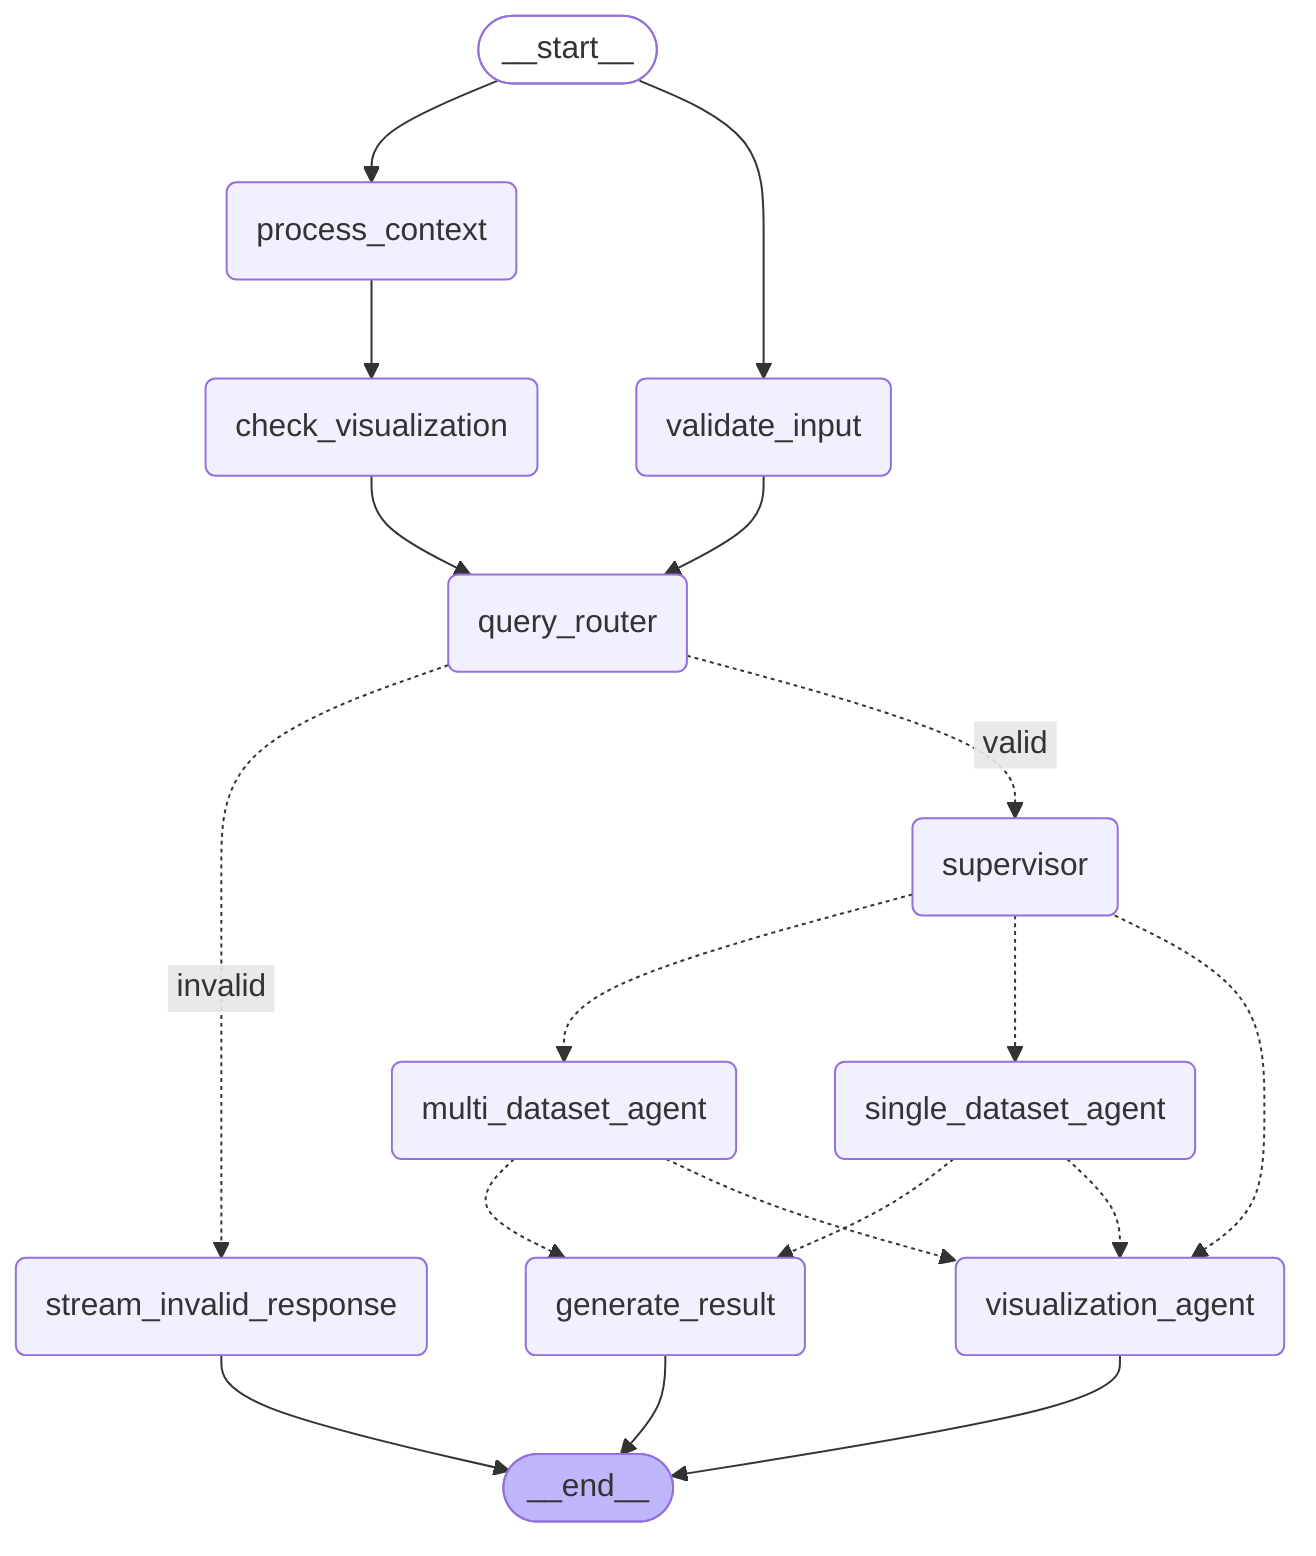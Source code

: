 ---
config:
  flowchart:
    curve: basis
---
graph TD;
	__start__([<p>__start__</p>]):::first
	validate_input(validate_input)
	stream_invalid_response(stream_invalid_response)
	process_context(process_context)
	supervisor(supervisor)
	multi_dataset_agent(multi_dataset_agent)
	single_dataset_agent(single_dataset_agent)
	visualization_agent(visualization_agent)
	check_visualization(check_visualization)
	generate_result(generate_result)
	query_router(query_router)
	__end__([<p>__end__</p>]):::last
	__start__ --> process_context;
	__start__ --> validate_input;
	check_visualization --> query_router;
	multi_dataset_agent -.-> generate_result;
	multi_dataset_agent -.-> visualization_agent;
	process_context --> check_visualization;
	query_router -. &nbsp;invalid&nbsp; .-> stream_invalid_response;
	query_router -. &nbsp;valid&nbsp; .-> supervisor;
	single_dataset_agent -.-> generate_result;
	single_dataset_agent -.-> visualization_agent;
	supervisor -.-> multi_dataset_agent;
	supervisor -.-> single_dataset_agent;
	supervisor -.-> visualization_agent;
	validate_input --> query_router;
	generate_result --> __end__;
	stream_invalid_response --> __end__;
	visualization_agent --> __end__;
	classDef default fill:#f2f0ff,line-height:1.2
	classDef first fill-opacity:0
	classDef last fill:#bfb6fc